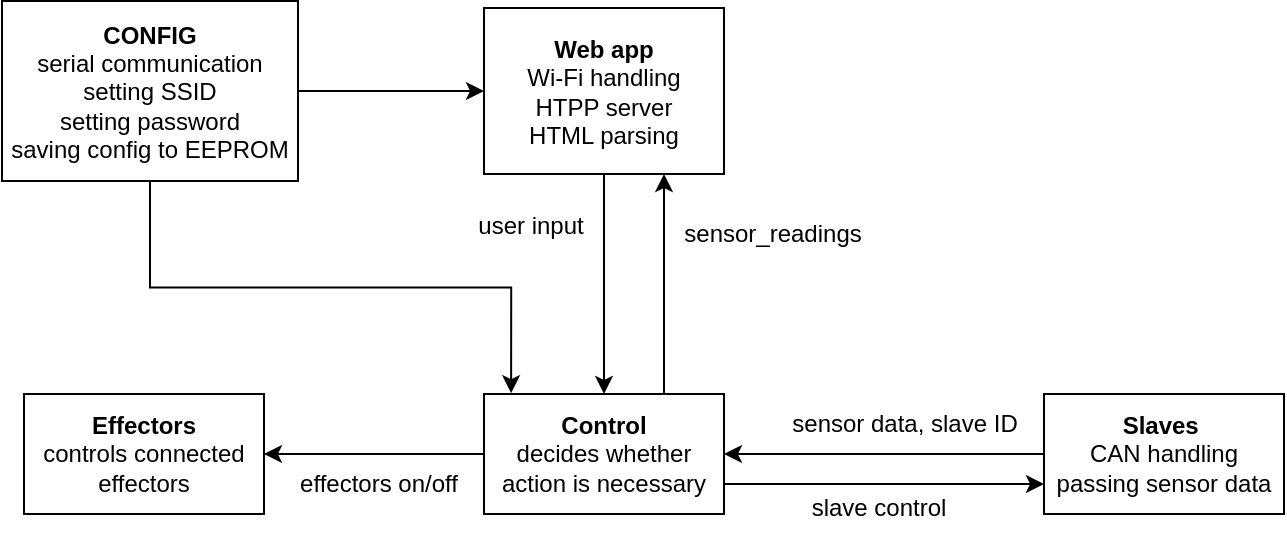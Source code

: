 <mxfile version="21.2.1" type="device">
  <diagram name="Strona-1" id="6Kef1FsErvlOKoJy8i0X">
    <mxGraphModel dx="724" dy="428" grid="0" gridSize="10" guides="1" tooltips="1" connect="1" arrows="1" fold="1" page="1" pageScale="1" pageWidth="827" pageHeight="1169" math="0" shadow="0">
      <root>
        <mxCell id="0" />
        <mxCell id="1" parent="0" />
        <mxCell id="ot7N1fyEFP1pkoiua7gK-6" style="edgeStyle=orthogonalEdgeStyle;rounded=0;orthogonalLoop=1;jettySize=auto;html=1;exitX=0;exitY=0.5;exitDx=0;exitDy=0;entryX=1;entryY=0.5;entryDx=0;entryDy=0;" parent="1" source="ot7N1fyEFP1pkoiua7gK-3" target="ot7N1fyEFP1pkoiua7gK-4" edge="1">
          <mxGeometry relative="1" as="geometry" />
        </mxCell>
        <mxCell id="ot7N1fyEFP1pkoiua7gK-3" value="&lt;b&gt;Slaves&amp;nbsp;&lt;/b&gt;&lt;br&gt;CAN handling&lt;br&gt;passing sensor data" style="rounded=0;whiteSpace=wrap;html=1;" parent="1" vertex="1">
          <mxGeometry x="604" y="345" width="120" height="60" as="geometry" />
        </mxCell>
        <mxCell id="ot7N1fyEFP1pkoiua7gK-4" value="&lt;b&gt;Control&lt;/b&gt;&lt;br&gt;decides whether action is necessary" style="rounded=0;whiteSpace=wrap;html=1;" parent="1" vertex="1">
          <mxGeometry x="324" y="345" width="120" height="60" as="geometry" />
        </mxCell>
        <mxCell id="ot7N1fyEFP1pkoiua7gK-13" style="edgeStyle=orthogonalEdgeStyle;rounded=0;orthogonalLoop=1;jettySize=auto;html=1;exitX=0.5;exitY=1;exitDx=0;exitDy=0;entryX=0.5;entryY=0;entryDx=0;entryDy=0;" parent="1" source="ot7N1fyEFP1pkoiua7gK-5" target="ot7N1fyEFP1pkoiua7gK-4" edge="1">
          <mxGeometry relative="1" as="geometry" />
        </mxCell>
        <mxCell id="ot7N1fyEFP1pkoiua7gK-5" value="&lt;b&gt;Web app&lt;/b&gt;&lt;br&gt;Wi-Fi handling&lt;br&gt;HTPP server&lt;br&gt;HTML parsing" style="rounded=0;whiteSpace=wrap;html=1;" parent="1" vertex="1">
          <mxGeometry x="324" y="152" width="120" height="83" as="geometry" />
        </mxCell>
        <mxCell id="ot7N1fyEFP1pkoiua7gK-10" value="&lt;b&gt;Effectors&lt;/b&gt;&lt;br&gt;controls connected effectors" style="rounded=0;whiteSpace=wrap;html=1;" parent="1" vertex="1">
          <mxGeometry x="94" y="345" width="120" height="60" as="geometry" />
        </mxCell>
        <mxCell id="ot7N1fyEFP1pkoiua7gK-12" value="sensor data, slave ID" style="text;html=1;align=center;verticalAlign=middle;resizable=0;points=[];autosize=1;strokeColor=none;fillColor=none;" parent="1" vertex="1">
          <mxGeometry x="464" y="345" width="140" height="30" as="geometry" />
        </mxCell>
        <mxCell id="ot7N1fyEFP1pkoiua7gK-28" value="" style="endArrow=classic;html=1;rounded=0;exitX=0;exitY=0.5;exitDx=0;exitDy=0;entryX=1;entryY=0.5;entryDx=0;entryDy=0;" parent="1" source="ot7N1fyEFP1pkoiua7gK-4" target="ot7N1fyEFP1pkoiua7gK-10" edge="1">
          <mxGeometry width="50" height="50" relative="1" as="geometry">
            <mxPoint x="164" y="285" as="sourcePoint" />
            <mxPoint x="214" y="235" as="targetPoint" />
          </mxGeometry>
        </mxCell>
        <mxCell id="ot7N1fyEFP1pkoiua7gK-29" value="effectors on/off" style="text;html=1;align=center;verticalAlign=middle;resizable=0;points=[];autosize=1;strokeColor=none;fillColor=none;" parent="1" vertex="1">
          <mxGeometry x="221" y="375" width="100" height="30" as="geometry" />
        </mxCell>
        <mxCell id="ot7N1fyEFP1pkoiua7gK-31" value="" style="endArrow=classic;html=1;rounded=0;exitX=1;exitY=0.75;exitDx=0;exitDy=0;entryX=0;entryY=0.75;entryDx=0;entryDy=0;" parent="1" source="ot7N1fyEFP1pkoiua7gK-4" target="ot7N1fyEFP1pkoiua7gK-3" edge="1">
          <mxGeometry width="50" height="50" relative="1" as="geometry">
            <mxPoint x="560" y="530" as="sourcePoint" />
            <mxPoint x="610" y="480" as="targetPoint" />
          </mxGeometry>
        </mxCell>
        <mxCell id="ot7N1fyEFP1pkoiua7gK-32" value="slave control" style="text;html=1;align=center;verticalAlign=middle;resizable=0;points=[];autosize=1;strokeColor=none;fillColor=none;" parent="1" vertex="1">
          <mxGeometry x="478" y="389" width="85" height="26" as="geometry" />
        </mxCell>
        <mxCell id="GXpPCEWB8gOt3Y2Xw7va-1" value="user input" style="text;html=1;align=center;verticalAlign=middle;resizable=0;points=[];autosize=1;strokeColor=none;fillColor=none;" vertex="1" parent="1">
          <mxGeometry x="311" y="248" width="71" height="26" as="geometry" />
        </mxCell>
        <mxCell id="GXpPCEWB8gOt3Y2Xw7va-3" value="" style="endArrow=classic;html=1;rounded=0;exitX=0.75;exitY=0;exitDx=0;exitDy=0;entryX=0.75;entryY=1;entryDx=0;entryDy=0;" edge="1" parent="1" source="ot7N1fyEFP1pkoiua7gK-4" target="ot7N1fyEFP1pkoiua7gK-5">
          <mxGeometry width="50" height="50" relative="1" as="geometry">
            <mxPoint x="460" y="290" as="sourcePoint" />
            <mxPoint x="510" y="240" as="targetPoint" />
          </mxGeometry>
        </mxCell>
        <mxCell id="GXpPCEWB8gOt3Y2Xw7va-4" value="sensor_readings" style="text;html=1;align=center;verticalAlign=middle;resizable=0;points=[];autosize=1;strokeColor=none;fillColor=none;" vertex="1" parent="1">
          <mxGeometry x="414" y="252" width="107" height="26" as="geometry" />
        </mxCell>
        <mxCell id="GXpPCEWB8gOt3Y2Xw7va-8" style="edgeStyle=orthogonalEdgeStyle;rounded=0;orthogonalLoop=1;jettySize=auto;html=1;exitX=1;exitY=0.5;exitDx=0;exitDy=0;entryX=0;entryY=0.5;entryDx=0;entryDy=0;" edge="1" parent="1" source="GXpPCEWB8gOt3Y2Xw7va-5" target="ot7N1fyEFP1pkoiua7gK-5">
          <mxGeometry relative="1" as="geometry" />
        </mxCell>
        <mxCell id="GXpPCEWB8gOt3Y2Xw7va-9" style="edgeStyle=orthogonalEdgeStyle;rounded=0;orthogonalLoop=1;jettySize=auto;html=1;exitX=0.5;exitY=1;exitDx=0;exitDy=0;entryX=0.113;entryY=-0.007;entryDx=0;entryDy=0;entryPerimeter=0;" edge="1" parent="1" source="GXpPCEWB8gOt3Y2Xw7va-5" target="ot7N1fyEFP1pkoiua7gK-4">
          <mxGeometry relative="1" as="geometry" />
        </mxCell>
        <mxCell id="GXpPCEWB8gOt3Y2Xw7va-5" value="&lt;b&gt;CONFIG&lt;/b&gt;&lt;br&gt;serial communication&lt;br&gt;setting SSID&lt;br&gt;setting password&lt;br&gt;saving config to EEPROM" style="rounded=0;whiteSpace=wrap;html=1;" vertex="1" parent="1">
          <mxGeometry x="83" y="148.5" width="148" height="90" as="geometry" />
        </mxCell>
      </root>
    </mxGraphModel>
  </diagram>
</mxfile>
